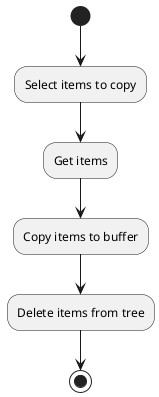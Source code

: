 @startuml


  (*) --> "Select items to copy"
   "Delete items from tree" --> (*)

    "Select items to copy" --> "Get items"

  "Get items" --> "Copy items to buffer"

    "Copy items to buffer" --> "Delete items from tree"

@enduml